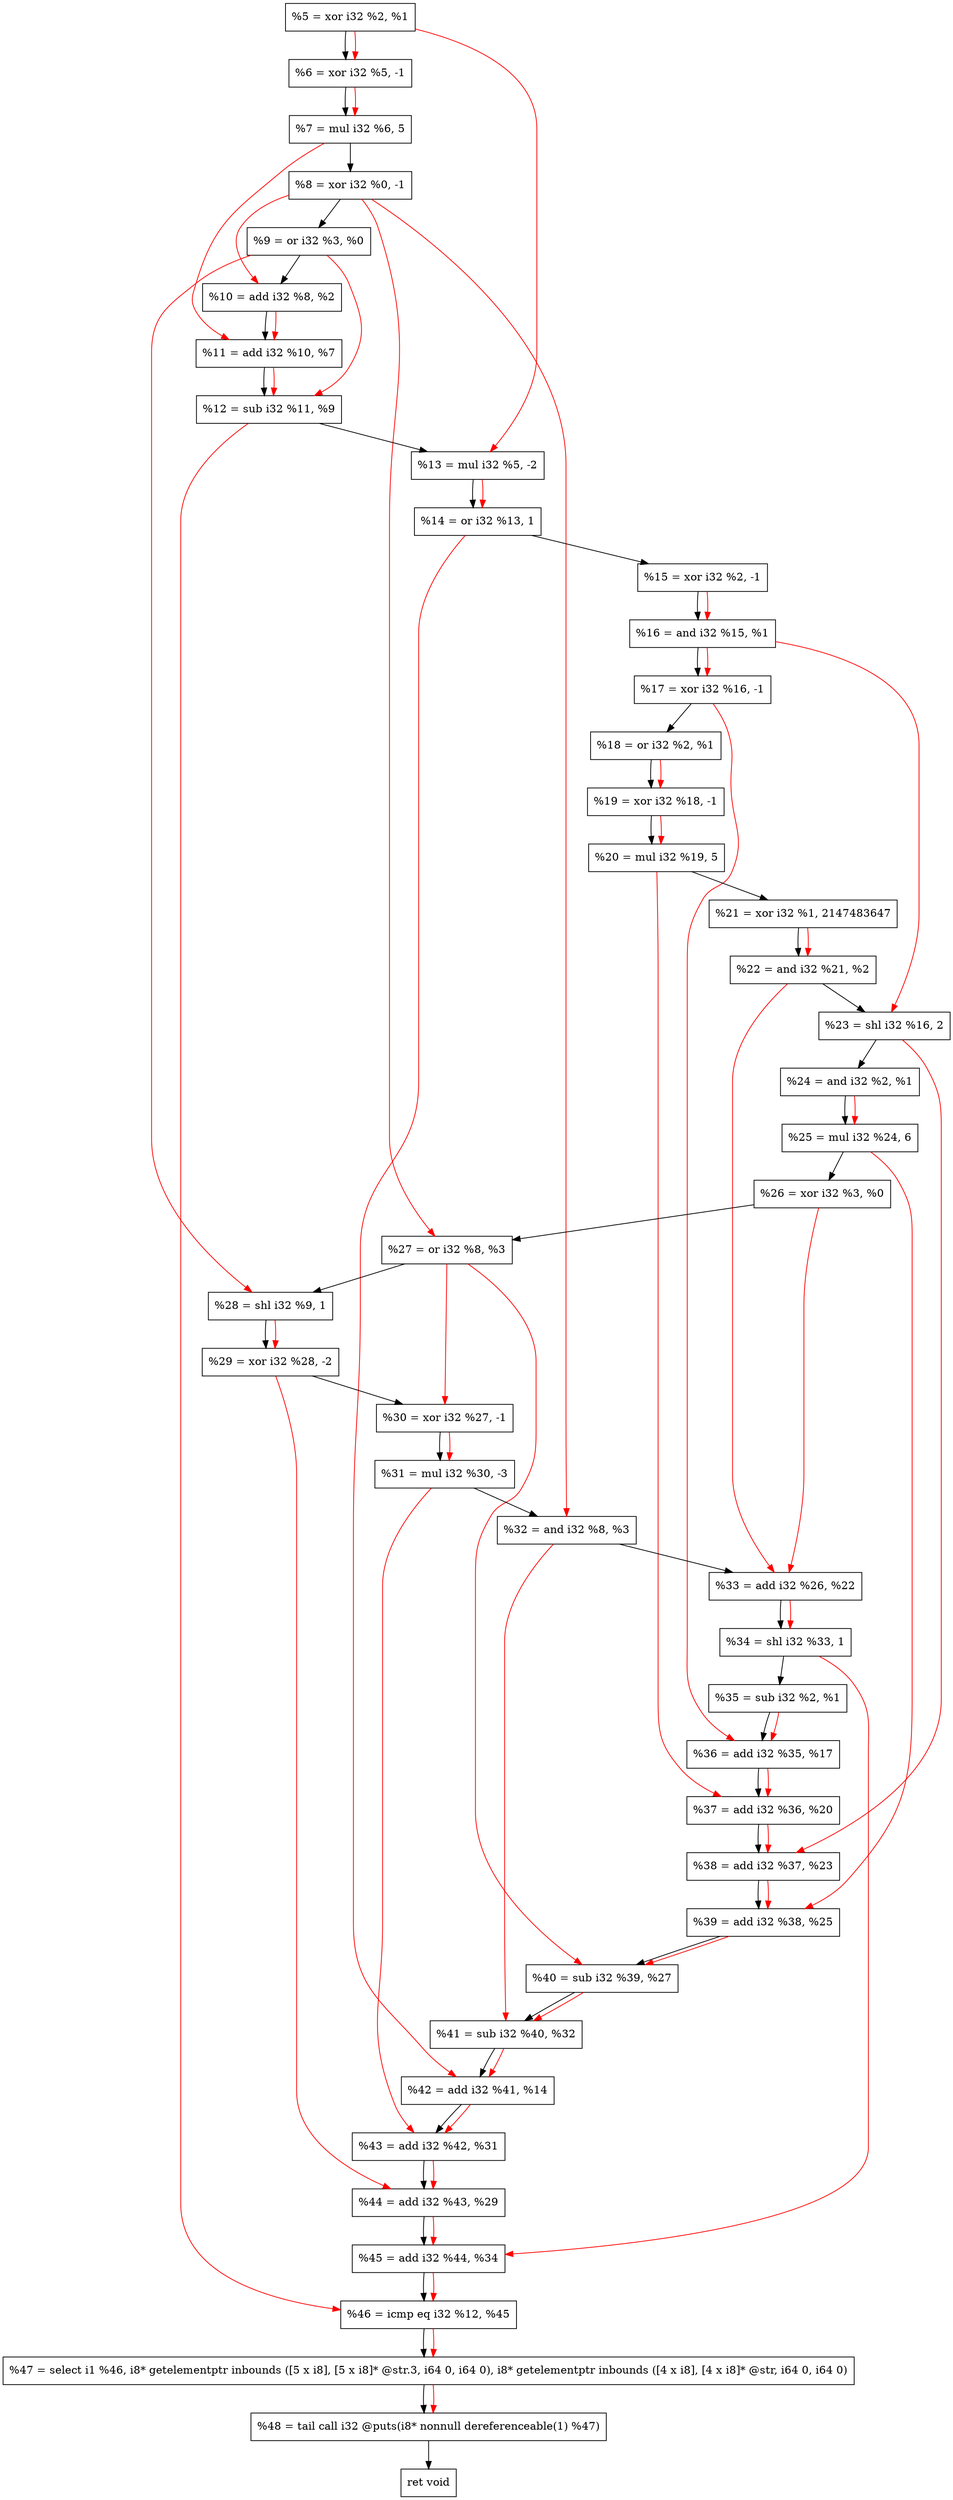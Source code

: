 digraph "DFG for'crackme' function" {
	Node0x1f24b80[shape=record, label="  %5 = xor i32 %2, %1"];
	Node0x1f25200[shape=record, label="  %6 = xor i32 %5, -1"];
	Node0x1f252a0[shape=record, label="  %7 = mul i32 %6, 5"];
	Node0x1f25310[shape=record, label="  %8 = xor i32 %0, -1"];
	Node0x1f25380[shape=record, label="  %9 = or i32 %3, %0"];
	Node0x1f253f0[shape=record, label="  %10 = add i32 %8, %2"];
	Node0x1f25460[shape=record, label="  %11 = add i32 %10, %7"];
	Node0x1f254d0[shape=record, label="  %12 = sub i32 %11, %9"];
	Node0x1f25570[shape=record, label="  %13 = mul i32 %5, -2"];
	Node0x1f25610[shape=record, label="  %14 = or i32 %13, 1"];
	Node0x1f25680[shape=record, label="  %15 = xor i32 %2, -1"];
	Node0x1f256f0[shape=record, label="  %16 = and i32 %15, %1"];
	Node0x1f25760[shape=record, label="  %17 = xor i32 %16, -1"];
	Node0x1f257d0[shape=record, label="  %18 = or i32 %2, %1"];
	Node0x1f25840[shape=record, label="  %19 = xor i32 %18, -1"];
	Node0x1f258b0[shape=record, label="  %20 = mul i32 %19, 5"];
	Node0x1f25950[shape=record, label="  %21 = xor i32 %1, 2147483647"];
	Node0x1f259c0[shape=record, label="  %22 = and i32 %21, %2"];
	Node0x1f25a60[shape=record, label="  %23 = shl i32 %16, 2"];
	Node0x1f25ad0[shape=record, label="  %24 = and i32 %2, %1"];
	Node0x1f25b70[shape=record, label="  %25 = mul i32 %24, 6"];
	Node0x1f25be0[shape=record, label="  %26 = xor i32 %3, %0"];
	Node0x1f25c50[shape=record, label="  %27 = or i32 %8, %3"];
	Node0x1f25cc0[shape=record, label="  %28 = shl i32 %9, 1"];
	Node0x1f25d30[shape=record, label="  %29 = xor i32 %28, -2"];
	Node0x1f25da0[shape=record, label="  %30 = xor i32 %27, -1"];
	Node0x1f25e40[shape=record, label="  %31 = mul i32 %30, -3"];
	Node0x1f25eb0[shape=record, label="  %32 = and i32 %8, %3"];
	Node0x1f26130[shape=record, label="  %33 = add i32 %26, %22"];
	Node0x1f261a0[shape=record, label="  %34 = shl i32 %33, 1"];
	Node0x1f26210[shape=record, label="  %35 = sub i32 %2, %1"];
	Node0x1f26280[shape=record, label="  %36 = add i32 %35, %17"];
	Node0x1f262f0[shape=record, label="  %37 = add i32 %36, %20"];
	Node0x1f26360[shape=record, label="  %38 = add i32 %37, %23"];
	Node0x1f263d0[shape=record, label="  %39 = add i32 %38, %25"];
	Node0x1f26440[shape=record, label="  %40 = sub i32 %39, %27"];
	Node0x1f264b0[shape=record, label="  %41 = sub i32 %40, %32"];
	Node0x1f26520[shape=record, label="  %42 = add i32 %41, %14"];
	Node0x1f26590[shape=record, label="  %43 = add i32 %42, %31"];
	Node0x1f26600[shape=record, label="  %44 = add i32 %43, %29"];
	Node0x1f26670[shape=record, label="  %45 = add i32 %44, %34"];
	Node0x1f266e0[shape=record, label="  %46 = icmp eq i32 %12, %45"];
	Node0x1ec5268[shape=record, label="  %47 = select i1 %46, i8* getelementptr inbounds ([5 x i8], [5 x i8]* @str.3, i64 0, i64 0), i8* getelementptr inbounds ([4 x i8], [4 x i8]* @str, i64 0, i64 0)"];
	Node0x1f26b80[shape=record, label="  %48 = tail call i32 @puts(i8* nonnull dereferenceable(1) %47)"];
	Node0x1f26bd0[shape=record, label="  ret void"];
	Node0x1f24b80 -> Node0x1f25200;
	Node0x1f25200 -> Node0x1f252a0;
	Node0x1f252a0 -> Node0x1f25310;
	Node0x1f25310 -> Node0x1f25380;
	Node0x1f25380 -> Node0x1f253f0;
	Node0x1f253f0 -> Node0x1f25460;
	Node0x1f25460 -> Node0x1f254d0;
	Node0x1f254d0 -> Node0x1f25570;
	Node0x1f25570 -> Node0x1f25610;
	Node0x1f25610 -> Node0x1f25680;
	Node0x1f25680 -> Node0x1f256f0;
	Node0x1f256f0 -> Node0x1f25760;
	Node0x1f25760 -> Node0x1f257d0;
	Node0x1f257d0 -> Node0x1f25840;
	Node0x1f25840 -> Node0x1f258b0;
	Node0x1f258b0 -> Node0x1f25950;
	Node0x1f25950 -> Node0x1f259c0;
	Node0x1f259c0 -> Node0x1f25a60;
	Node0x1f25a60 -> Node0x1f25ad0;
	Node0x1f25ad0 -> Node0x1f25b70;
	Node0x1f25b70 -> Node0x1f25be0;
	Node0x1f25be0 -> Node0x1f25c50;
	Node0x1f25c50 -> Node0x1f25cc0;
	Node0x1f25cc0 -> Node0x1f25d30;
	Node0x1f25d30 -> Node0x1f25da0;
	Node0x1f25da0 -> Node0x1f25e40;
	Node0x1f25e40 -> Node0x1f25eb0;
	Node0x1f25eb0 -> Node0x1f26130;
	Node0x1f26130 -> Node0x1f261a0;
	Node0x1f261a0 -> Node0x1f26210;
	Node0x1f26210 -> Node0x1f26280;
	Node0x1f26280 -> Node0x1f262f0;
	Node0x1f262f0 -> Node0x1f26360;
	Node0x1f26360 -> Node0x1f263d0;
	Node0x1f263d0 -> Node0x1f26440;
	Node0x1f26440 -> Node0x1f264b0;
	Node0x1f264b0 -> Node0x1f26520;
	Node0x1f26520 -> Node0x1f26590;
	Node0x1f26590 -> Node0x1f26600;
	Node0x1f26600 -> Node0x1f26670;
	Node0x1f26670 -> Node0x1f266e0;
	Node0x1f266e0 -> Node0x1ec5268;
	Node0x1ec5268 -> Node0x1f26b80;
	Node0x1f26b80 -> Node0x1f26bd0;
edge [color=red]
	Node0x1f24b80 -> Node0x1f25200;
	Node0x1f25200 -> Node0x1f252a0;
	Node0x1f25310 -> Node0x1f253f0;
	Node0x1f253f0 -> Node0x1f25460;
	Node0x1f252a0 -> Node0x1f25460;
	Node0x1f25460 -> Node0x1f254d0;
	Node0x1f25380 -> Node0x1f254d0;
	Node0x1f24b80 -> Node0x1f25570;
	Node0x1f25570 -> Node0x1f25610;
	Node0x1f25680 -> Node0x1f256f0;
	Node0x1f256f0 -> Node0x1f25760;
	Node0x1f257d0 -> Node0x1f25840;
	Node0x1f25840 -> Node0x1f258b0;
	Node0x1f25950 -> Node0x1f259c0;
	Node0x1f256f0 -> Node0x1f25a60;
	Node0x1f25ad0 -> Node0x1f25b70;
	Node0x1f25310 -> Node0x1f25c50;
	Node0x1f25380 -> Node0x1f25cc0;
	Node0x1f25cc0 -> Node0x1f25d30;
	Node0x1f25c50 -> Node0x1f25da0;
	Node0x1f25da0 -> Node0x1f25e40;
	Node0x1f25310 -> Node0x1f25eb0;
	Node0x1f25be0 -> Node0x1f26130;
	Node0x1f259c0 -> Node0x1f26130;
	Node0x1f26130 -> Node0x1f261a0;
	Node0x1f26210 -> Node0x1f26280;
	Node0x1f25760 -> Node0x1f26280;
	Node0x1f26280 -> Node0x1f262f0;
	Node0x1f258b0 -> Node0x1f262f0;
	Node0x1f262f0 -> Node0x1f26360;
	Node0x1f25a60 -> Node0x1f26360;
	Node0x1f26360 -> Node0x1f263d0;
	Node0x1f25b70 -> Node0x1f263d0;
	Node0x1f263d0 -> Node0x1f26440;
	Node0x1f25c50 -> Node0x1f26440;
	Node0x1f26440 -> Node0x1f264b0;
	Node0x1f25eb0 -> Node0x1f264b0;
	Node0x1f264b0 -> Node0x1f26520;
	Node0x1f25610 -> Node0x1f26520;
	Node0x1f26520 -> Node0x1f26590;
	Node0x1f25e40 -> Node0x1f26590;
	Node0x1f26590 -> Node0x1f26600;
	Node0x1f25d30 -> Node0x1f26600;
	Node0x1f26600 -> Node0x1f26670;
	Node0x1f261a0 -> Node0x1f26670;
	Node0x1f254d0 -> Node0x1f266e0;
	Node0x1f26670 -> Node0x1f266e0;
	Node0x1f266e0 -> Node0x1ec5268;
	Node0x1ec5268 -> Node0x1f26b80;
}

